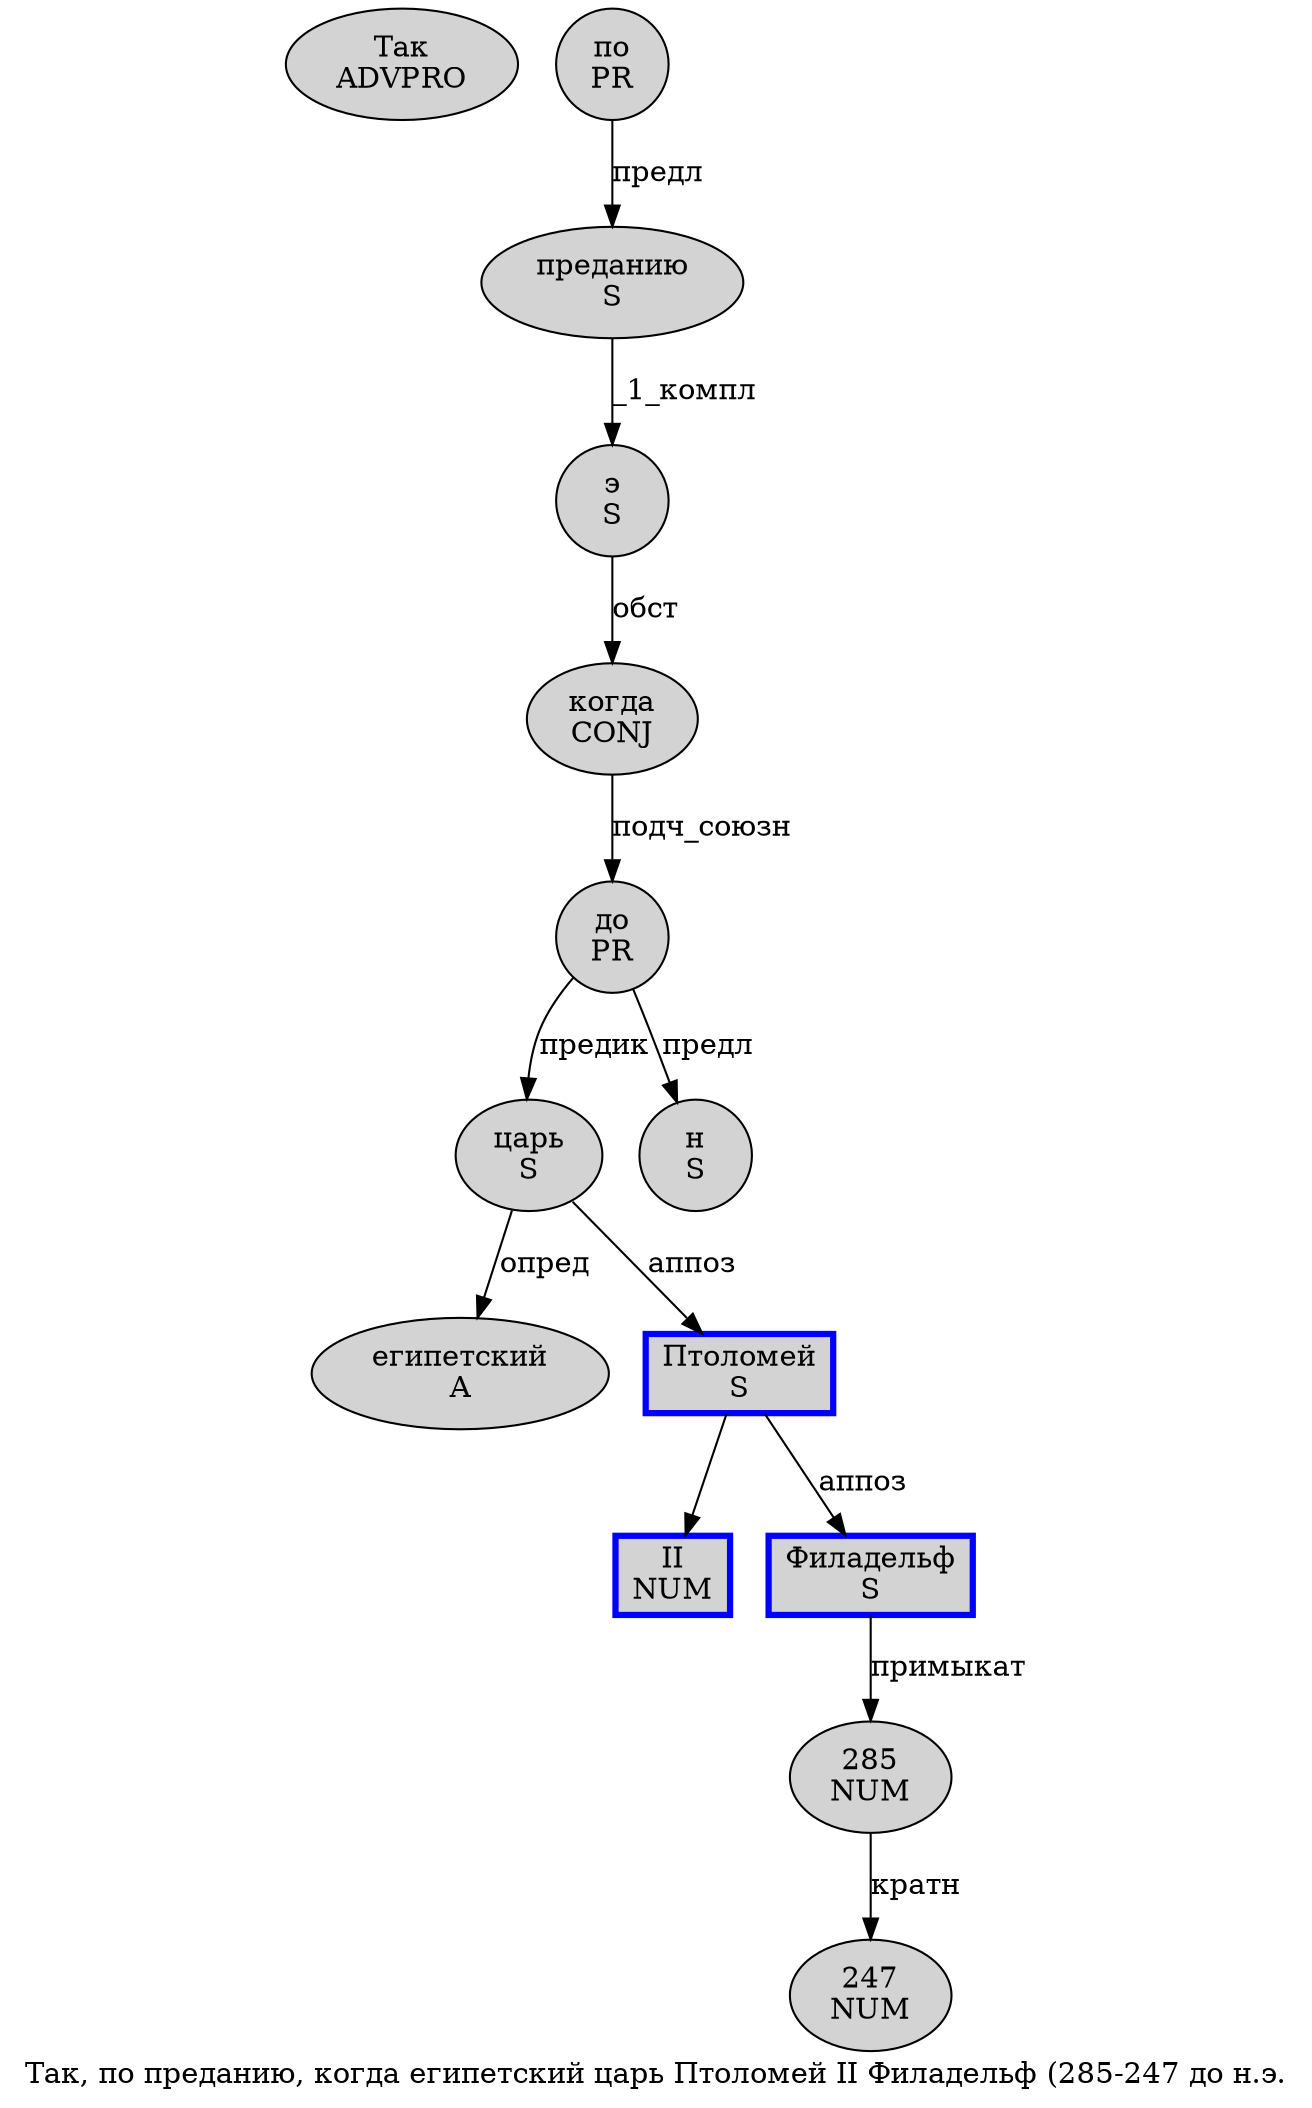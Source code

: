 digraph SENTENCE_534 {
	graph [label="Так, по преданию, когда египетский царь Птоломей II Филадельф (285-247 до н.э."]
	node [style=filled]
		0 [label="Так
ADVPRO" color="" fillcolor=lightgray penwidth=1 shape=ellipse]
		2 [label="по
PR" color="" fillcolor=lightgray penwidth=1 shape=ellipse]
		3 [label="преданию
S" color="" fillcolor=lightgray penwidth=1 shape=ellipse]
		5 [label="когда
CONJ" color="" fillcolor=lightgray penwidth=1 shape=ellipse]
		6 [label="египетский
A" color="" fillcolor=lightgray penwidth=1 shape=ellipse]
		7 [label="царь
S" color="" fillcolor=lightgray penwidth=1 shape=ellipse]
		8 [label="Птоломей
S" color=blue fillcolor=lightgray penwidth=3 shape=box]
		9 [label="II
NUM" color=blue fillcolor=lightgray penwidth=3 shape=box]
		10 [label="Филадельф
S" color=blue fillcolor=lightgray penwidth=3 shape=box]
		12 [label="285
NUM" color="" fillcolor=lightgray penwidth=1 shape=ellipse]
		14 [label="247
NUM" color="" fillcolor=lightgray penwidth=1 shape=ellipse]
		15 [label="до
PR" color="" fillcolor=lightgray penwidth=1 shape=ellipse]
		16 [label="н
S" color="" fillcolor=lightgray penwidth=1 shape=ellipse]
		18 [label="э
S" color="" fillcolor=lightgray penwidth=1 shape=ellipse]
			15 -> 7 [label="предик"]
			15 -> 16 [label="предл"]
			12 -> 14 [label="кратн"]
			2 -> 3 [label="предл"]
			3 -> 18 [label="_1_компл"]
			10 -> 12 [label="примыкат"]
			7 -> 6 [label="опред"]
			7 -> 8 [label="аппоз"]
			5 -> 15 [label="подч_союзн"]
			8 -> 9
			8 -> 10 [label="аппоз"]
			18 -> 5 [label="обст"]
}